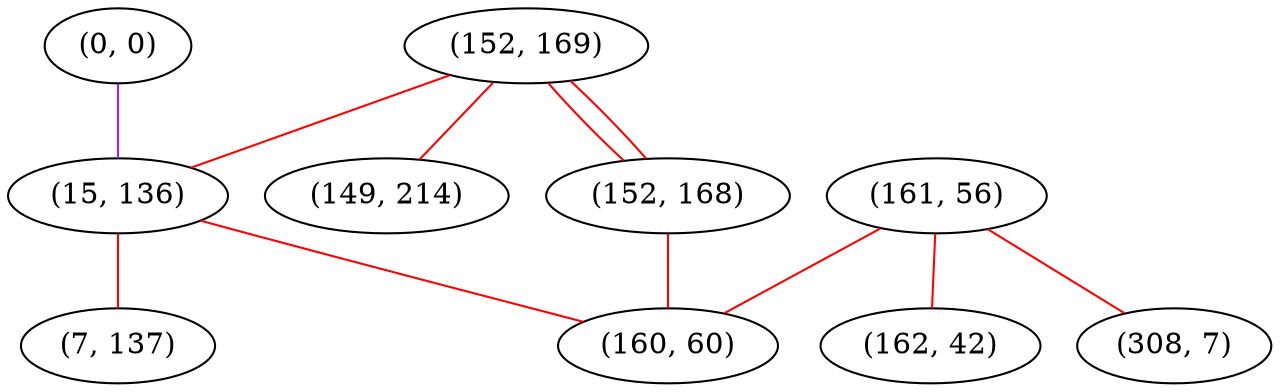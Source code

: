 graph "" {
"(152, 169)";
"(161, 56)";
"(152, 168)";
"(149, 214)";
"(162, 42)";
"(308, 7)";
"(0, 0)";
"(15, 136)";
"(7, 137)";
"(160, 60)";
"(152, 169)" -- "(149, 214)"  [color=red, key=0, weight=1];
"(152, 169)" -- "(152, 168)"  [color=red, key=0, weight=1];
"(152, 169)" -- "(152, 168)"  [color=red, key=1, weight=1];
"(152, 169)" -- "(15, 136)"  [color=red, key=0, weight=1];
"(161, 56)" -- "(308, 7)"  [color=red, key=0, weight=1];
"(161, 56)" -- "(162, 42)"  [color=red, key=0, weight=1];
"(161, 56)" -- "(160, 60)"  [color=red, key=0, weight=1];
"(152, 168)" -- "(160, 60)"  [color=red, key=0, weight=1];
"(0, 0)" -- "(15, 136)"  [color=purple, key=0, weight=4];
"(15, 136)" -- "(160, 60)"  [color=red, key=0, weight=1];
"(15, 136)" -- "(7, 137)"  [color=red, key=0, weight=1];
}
